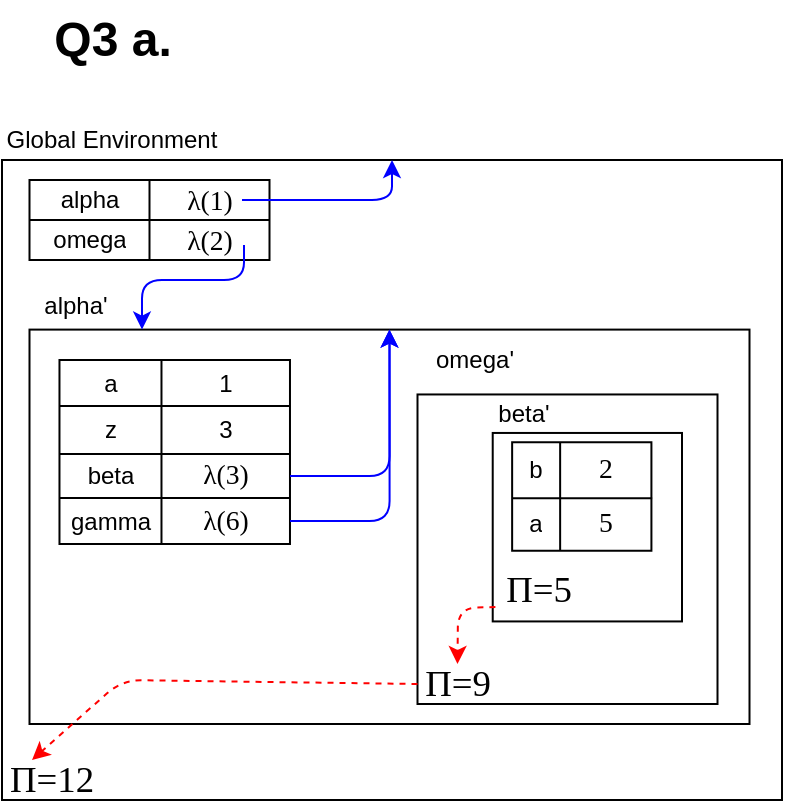 <mxfile version="14.4.9" type="github">
  <diagram id="hYJRWeMBrIbRIrvEc9ca" name="Page-1">
    <mxGraphModel dx="1209" dy="586" grid="1" gridSize="10" guides="1" tooltips="1" connect="1" arrows="1" fold="1" page="1" pageScale="1" pageWidth="850" pageHeight="1100" math="1" shadow="0">
      <root>
        <mxCell id="0" />
        <mxCell id="1" parent="0" />
        <mxCell id="V1MWa0irsegb_5Kvw5M2-1" value="" style="rounded=0;whiteSpace=wrap;html=1;" vertex="1" parent="1">
          <mxGeometry x="140" y="130" width="390" height="320" as="geometry" />
        </mxCell>
        <mxCell id="V1MWa0irsegb_5Kvw5M2-191" value="" style="group" vertex="1" connectable="0" parent="1">
          <mxGeometry x="153.75" y="192" width="376.25" height="228" as="geometry" />
        </mxCell>
        <mxCell id="V1MWa0irsegb_5Kvw5M2-79" value="" style="rounded=0;whiteSpace=wrap;html=1;" vertex="1" parent="V1MWa0irsegb_5Kvw5M2-191">
          <mxGeometry y="22.8" width="360" height="197.2" as="geometry" />
        </mxCell>
        <mxCell id="V1MWa0irsegb_5Kvw5M2-81" value="alpha&#39;" style="text;html=1;strokeColor=none;fillColor=none;align=center;verticalAlign=middle;whiteSpace=wrap;rounded=0;" vertex="1" parent="V1MWa0irsegb_5Kvw5M2-191">
          <mxGeometry x="0.229" width="45.655" height="21.714" as="geometry" />
        </mxCell>
        <mxCell id="V1MWa0irsegb_5Kvw5M2-195" value="" style="shape=table;html=1;whiteSpace=wrap;startSize=0;container=1;collapsible=0;childLayout=tableLayout;" vertex="1" parent="V1MWa0irsegb_5Kvw5M2-191">
          <mxGeometry x="14.99" y="38.003" width="115.25" height="91.993" as="geometry" />
        </mxCell>
        <mxCell id="V1MWa0irsegb_5Kvw5M2-218" value="" style="shape=partialRectangle;html=1;whiteSpace=wrap;collapsible=0;dropTarget=0;pointerEvents=0;fillColor=none;top=0;left=0;bottom=0;right=0;points=[[0,0.5],[1,0.5]];portConstraint=eastwest;" vertex="1" parent="V1MWa0irsegb_5Kvw5M2-195">
          <mxGeometry width="115.25" height="23" as="geometry" />
        </mxCell>
        <mxCell id="V1MWa0irsegb_5Kvw5M2-219" value="&lt;span&gt;a&lt;/span&gt;" style="shape=partialRectangle;html=1;whiteSpace=wrap;connectable=0;overflow=hidden;fillColor=none;top=0;left=0;bottom=0;right=0;" vertex="1" parent="V1MWa0irsegb_5Kvw5M2-218">
          <mxGeometry width="51" height="23" as="geometry" />
        </mxCell>
        <mxCell id="V1MWa0irsegb_5Kvw5M2-220" value="1" style="shape=partialRectangle;html=1;whiteSpace=wrap;connectable=0;overflow=hidden;fillColor=none;top=0;left=0;bottom=0;right=0;" vertex="1" parent="V1MWa0irsegb_5Kvw5M2-218">
          <mxGeometry x="51" width="64" height="23" as="geometry" />
        </mxCell>
        <mxCell id="V1MWa0irsegb_5Kvw5M2-221" value="" style="shape=partialRectangle;html=1;whiteSpace=wrap;collapsible=0;dropTarget=0;pointerEvents=0;fillColor=none;top=0;left=0;bottom=0;right=0;points=[[0,0.5],[1,0.5]];portConstraint=eastwest;" vertex="1" parent="V1MWa0irsegb_5Kvw5M2-195">
          <mxGeometry y="23" width="115.25" height="24" as="geometry" />
        </mxCell>
        <mxCell id="V1MWa0irsegb_5Kvw5M2-222" value="&lt;span&gt;z&lt;/span&gt;" style="shape=partialRectangle;html=1;whiteSpace=wrap;connectable=0;overflow=hidden;fillColor=none;top=0;left=0;bottom=0;right=0;" vertex="1" parent="V1MWa0irsegb_5Kvw5M2-221">
          <mxGeometry width="51" height="24" as="geometry" />
        </mxCell>
        <mxCell id="V1MWa0irsegb_5Kvw5M2-223" value="&lt;span&gt;3&lt;/span&gt;" style="shape=partialRectangle;html=1;whiteSpace=wrap;connectable=0;overflow=hidden;fillColor=none;top=0;left=0;bottom=0;right=0;" vertex="1" parent="V1MWa0irsegb_5Kvw5M2-221">
          <mxGeometry x="51" width="64" height="24" as="geometry" />
        </mxCell>
        <mxCell id="V1MWa0irsegb_5Kvw5M2-230" value="" style="shape=partialRectangle;html=1;whiteSpace=wrap;collapsible=0;dropTarget=0;pointerEvents=0;fillColor=none;top=0;left=0;bottom=0;right=0;points=[[0,0.5],[1,0.5]];portConstraint=eastwest;" vertex="1" parent="V1MWa0irsegb_5Kvw5M2-195">
          <mxGeometry y="47" width="115.25" height="22" as="geometry" />
        </mxCell>
        <mxCell id="V1MWa0irsegb_5Kvw5M2-231" value="&lt;span&gt;beta&lt;/span&gt;" style="shape=partialRectangle;html=1;whiteSpace=wrap;connectable=0;overflow=hidden;fillColor=none;top=0;left=0;bottom=0;right=0;" vertex="1" parent="V1MWa0irsegb_5Kvw5M2-230">
          <mxGeometry width="51" height="22" as="geometry" />
        </mxCell>
        <mxCell id="V1MWa0irsegb_5Kvw5M2-232" value="&lt;span style=&quot;font-family: &amp;#34;katex_math&amp;#34; , &amp;#34;times new roman&amp;#34; , &amp;#34;times&amp;#34; , serif ; font-size: 13.8px&quot;&gt;λ(3)&lt;/span&gt;" style="shape=partialRectangle;html=1;whiteSpace=wrap;connectable=0;overflow=hidden;fillColor=none;top=0;left=0;bottom=0;right=0;" vertex="1" parent="V1MWa0irsegb_5Kvw5M2-230">
          <mxGeometry x="51" width="64" height="22" as="geometry" />
        </mxCell>
        <mxCell id="V1MWa0irsegb_5Kvw5M2-259" value="" style="shape=partialRectangle;html=1;whiteSpace=wrap;collapsible=0;dropTarget=0;pointerEvents=0;fillColor=none;top=0;left=0;bottom=0;right=0;points=[[0,0.5],[1,0.5]];portConstraint=eastwest;" vertex="1" parent="V1MWa0irsegb_5Kvw5M2-195">
          <mxGeometry y="69" width="115.25" height="23" as="geometry" />
        </mxCell>
        <mxCell id="V1MWa0irsegb_5Kvw5M2-260" value="gamma" style="shape=partialRectangle;html=1;whiteSpace=wrap;connectable=0;overflow=hidden;fillColor=none;top=0;left=0;bottom=0;right=0;" vertex="1" parent="V1MWa0irsegb_5Kvw5M2-259">
          <mxGeometry width="51" height="23" as="geometry" />
        </mxCell>
        <mxCell id="V1MWa0irsegb_5Kvw5M2-261" value="&lt;span style=&quot;font-family: &amp;#34;katex_math&amp;#34; , &amp;#34;times new roman&amp;#34; , &amp;#34;times&amp;#34; , serif ; font-size: 13.8px&quot;&gt;λ(6)&lt;/span&gt;" style="shape=partialRectangle;html=1;whiteSpace=wrap;connectable=0;overflow=hidden;fillColor=none;top=0;left=0;bottom=0;right=0;" vertex="1" parent="V1MWa0irsegb_5Kvw5M2-259">
          <mxGeometry x="51" width="64" height="23" as="geometry" />
        </mxCell>
        <mxCell id="V1MWa0irsegb_5Kvw5M2-224" value="" style="edgeStyle=segmentEdgeStyle;endArrow=classic;html=1;strokeColor=#0000FF;entryX=0.5;entryY=0;entryDx=0;entryDy=0;exitX=1;exitY=0.5;exitDx=0;exitDy=0;" edge="1" parent="V1MWa0irsegb_5Kvw5M2-191" source="V1MWa0irsegb_5Kvw5M2-230" target="V1MWa0irsegb_5Kvw5M2-79">
          <mxGeometry width="50" height="50" relative="1" as="geometry">
            <mxPoint x="162.25" y="119.429" as="sourcePoint" />
            <mxPoint x="162.25" y="67.314" as="targetPoint" />
          </mxGeometry>
        </mxCell>
        <mxCell id="V1MWa0irsegb_5Kvw5M2-225" value="" style="edgeStyle=segmentEdgeStyle;endArrow=classic;html=1;strokeColor=#0000FF;entryX=0.5;entryY=0;entryDx=0;entryDy=0;exitX=1;exitY=0.5;exitDx=0;exitDy=0;" edge="1" parent="V1MWa0irsegb_5Kvw5M2-191" source="V1MWa0irsegb_5Kvw5M2-259" target="V1MWa0irsegb_5Kvw5M2-79">
          <mxGeometry width="50" height="50" relative="1" as="geometry">
            <mxPoint x="162.25" y="143.314" as="sourcePoint" />
            <mxPoint x="192.25" y="59.714" as="targetPoint" />
          </mxGeometry>
        </mxCell>
        <mxCell id="V1MWa0irsegb_5Kvw5M2-211" value="" style="endArrow=classic;html=1;dashed=1;strokeColor=#FF0000;exitX=0;exitY=0.5;exitDx=0;exitDy=0;" edge="1" parent="V1MWa0irsegb_5Kvw5M2-191" source="V1MWa0irsegb_5Kvw5M2-208" target="V1MWa0irsegb_5Kvw5M2-199">
          <mxGeometry width="50" height="50" relative="1" as="geometry">
            <mxPoint x="199.25" y="164" as="sourcePoint" />
            <mxPoint x="-23.75" y="104.941" as="targetPoint" />
          </mxGeometry>
        </mxCell>
        <mxCell id="V1MWa0irsegb_5Kvw5M2-193" value="" style="rounded=0;whiteSpace=wrap;html=1;" vertex="1" parent="V1MWa0irsegb_5Kvw5M2-191">
          <mxGeometry x="194" y="55.23" width="150" height="154.77" as="geometry" />
        </mxCell>
        <mxCell id="V1MWa0irsegb_5Kvw5M2-194" value="omega&#39;" style="text;html=1;strokeColor=none;fillColor=none;align=center;verticalAlign=middle;whiteSpace=wrap;rounded=0;" vertex="1" parent="V1MWa0irsegb_5Kvw5M2-191">
          <mxGeometry x="197.75" y="27.006" width="48.75" height="21.714" as="geometry" />
        </mxCell>
        <mxCell id="V1MWa0irsegb_5Kvw5M2-216" value="" style="group" vertex="1" connectable="0" parent="V1MWa0irsegb_5Kvw5M2-191">
          <mxGeometry x="226.25" y="48.716" width="150" height="147.657" as="geometry" />
        </mxCell>
        <mxCell id="V1MWa0irsegb_5Kvw5M2-202" value="" style="rounded=0;whiteSpace=wrap;html=1;" vertex="1" parent="V1MWa0irsegb_5Kvw5M2-216">
          <mxGeometry x="5.36" y="25.76" width="94.64" height="94.24" as="geometry" />
        </mxCell>
        <mxCell id="V1MWa0irsegb_5Kvw5M2-203" value="beta&#39;" style="text;html=1;strokeColor=none;fillColor=none;align=center;verticalAlign=middle;whiteSpace=wrap;rounded=0;" vertex="1" parent="V1MWa0irsegb_5Kvw5M2-216">
          <mxGeometry x="6.696" width="27.857" height="32.813" as="geometry" />
        </mxCell>
        <mxCell id="V1MWa0irsegb_5Kvw5M2-204" value="" style="shape=table;html=1;whiteSpace=wrap;startSize=0;container=1;collapsible=0;childLayout=tableLayout;" vertex="1" parent="V1MWa0irsegb_5Kvw5M2-216">
          <mxGeometry x="15.07" y="30.4" width="69.64" height="54.286" as="geometry" />
        </mxCell>
        <mxCell id="V1MWa0irsegb_5Kvw5M2-205" value="" style="shape=partialRectangle;html=1;whiteSpace=wrap;collapsible=0;dropTarget=0;pointerEvents=0;fillColor=none;top=0;left=0;bottom=0;right=0;points=[[0,0.5],[1,0.5]];portConstraint=eastwest;" vertex="1" parent="V1MWa0irsegb_5Kvw5M2-204">
          <mxGeometry width="69.64" height="28" as="geometry" />
        </mxCell>
        <mxCell id="V1MWa0irsegb_5Kvw5M2-206" value="b" style="shape=partialRectangle;html=1;whiteSpace=wrap;connectable=0;overflow=hidden;fillColor=none;top=0;left=0;bottom=0;right=0;" vertex="1" parent="V1MWa0irsegb_5Kvw5M2-205">
          <mxGeometry width="24" height="28" as="geometry" />
        </mxCell>
        <mxCell id="V1MWa0irsegb_5Kvw5M2-207" value="&lt;span style=&quot;font-family: &amp;#34;katex_math&amp;#34; , &amp;#34;times new roman&amp;#34; , &amp;#34;times&amp;#34; , serif ; font-size: 1.15em&quot;&gt;2&lt;/span&gt;" style="shape=partialRectangle;html=1;whiteSpace=wrap;connectable=0;overflow=hidden;fillColor=none;top=0;left=0;bottom=0;right=0;" vertex="1" parent="V1MWa0irsegb_5Kvw5M2-205">
          <mxGeometry x="24" width="46" height="28" as="geometry" />
        </mxCell>
        <mxCell id="V1MWa0irsegb_5Kvw5M2-242" value="" style="shape=partialRectangle;html=1;whiteSpace=wrap;collapsible=0;dropTarget=0;pointerEvents=0;fillColor=none;top=0;left=0;bottom=0;right=0;points=[[0,0.5],[1,0.5]];portConstraint=eastwest;" vertex="1" parent="V1MWa0irsegb_5Kvw5M2-204">
          <mxGeometry y="28" width="69.64" height="26" as="geometry" />
        </mxCell>
        <mxCell id="V1MWa0irsegb_5Kvw5M2-243" value="a" style="shape=partialRectangle;html=1;whiteSpace=wrap;connectable=0;overflow=hidden;fillColor=none;top=0;left=0;bottom=0;right=0;" vertex="1" parent="V1MWa0irsegb_5Kvw5M2-242">
          <mxGeometry width="24" height="26" as="geometry" />
        </mxCell>
        <mxCell id="V1MWa0irsegb_5Kvw5M2-244" value="&lt;span style=&quot;font-family: &amp;#34;katex_math&amp;#34; , &amp;#34;times new roman&amp;#34; , &amp;#34;times&amp;#34; , serif ; font-size: 13.8px&quot;&gt;5&lt;/span&gt;" style="shape=partialRectangle;html=1;whiteSpace=wrap;connectable=0;overflow=hidden;fillColor=none;top=0;left=0;bottom=0;right=0;" vertex="1" parent="V1MWa0irsegb_5Kvw5M2-242">
          <mxGeometry x="24" width="46" height="26" as="geometry" />
        </mxCell>
        <mxCell id="V1MWa0irsegb_5Kvw5M2-208" value="&lt;span style=&quot;font-family: &amp;#34;katex_main&amp;#34; , &amp;#34;times new roman&amp;#34; , &amp;#34;times&amp;#34; , serif ; font-size: 18.4px&quot;&gt;Π=5&lt;/span&gt;" style="text;html=1;strokeColor=none;fillColor=none;align=center;verticalAlign=middle;whiteSpace=wrap;rounded=0;" vertex="1" parent="V1MWa0irsegb_5Kvw5M2-216">
          <mxGeometry x="6.697" y="88.188" width="42.857" height="32.813" as="geometry" />
        </mxCell>
        <mxCell id="V1MWa0irsegb_5Kvw5M2-199" value="&lt;span style=&quot;font-family: &amp;#34;katex_main&amp;#34; , &amp;#34;times new roman&amp;#34; , &amp;#34;times&amp;#34; , serif ; font-size: 18.4px&quot;&gt;Π=9&lt;/span&gt;" style="text;html=1;strokeColor=none;fillColor=none;align=center;verticalAlign=middle;whiteSpace=wrap;rounded=0;" vertex="1" parent="V1MWa0irsegb_5Kvw5M2-191">
          <mxGeometry x="194" y="190" width="40" height="20" as="geometry" />
        </mxCell>
        <mxCell id="V1MWa0irsegb_5Kvw5M2-265" value="" style="endArrow=classic;html=1;dashed=1;entryX=0.5;entryY=0;entryDx=0;entryDy=0;strokeColor=#FF0000;exitX=0;exitY=0.75;exitDx=0;exitDy=0;" edge="1" parent="V1MWa0irsegb_5Kvw5M2-191" source="V1MWa0irsegb_5Kvw5M2-208" target="V1MWa0irsegb_5Kvw5M2-199">
          <mxGeometry width="50" height="50" relative="1" as="geometry">
            <mxPoint x="204" y="210" as="sourcePoint" />
            <mxPoint x="11.25" y="248" as="targetPoint" />
            <Array as="points">
              <mxPoint x="214.25" y="162" />
            </Array>
          </mxGeometry>
        </mxCell>
        <mxCell id="V1MWa0irsegb_5Kvw5M2-2" value="Global Environment" style="text;html=1;strokeColor=none;fillColor=none;align=center;verticalAlign=middle;whiteSpace=wrap;rounded=0;" vertex="1" parent="1">
          <mxGeometry x="140" y="110" width="110" height="20" as="geometry" />
        </mxCell>
        <mxCell id="V1MWa0irsegb_5Kvw5M2-74" value="&lt;span style=&quot;font-family: &amp;#34;katex_main&amp;#34; , &amp;#34;times new roman&amp;#34; , &amp;#34;times&amp;#34; , serif ; font-size: 18.4px&quot;&gt;Π=12&lt;/span&gt;" style="text;html=1;strokeColor=none;fillColor=none;align=center;verticalAlign=middle;whiteSpace=wrap;rounded=0;" vertex="1" parent="1">
          <mxGeometry x="145" y="430" width="40" height="20" as="geometry" />
        </mxCell>
        <mxCell id="V1MWa0irsegb_5Kvw5M2-87" value="" style="endArrow=classic;html=1;dashed=1;entryX=0.25;entryY=0;entryDx=0;entryDy=0;strokeColor=#FF0000;exitX=0;exitY=0.5;exitDx=0;exitDy=0;" edge="1" parent="1" source="V1MWa0irsegb_5Kvw5M2-199" target="V1MWa0irsegb_5Kvw5M2-74">
          <mxGeometry width="50" height="50" relative="1" as="geometry">
            <mxPoint x="165" y="360" as="sourcePoint" />
            <mxPoint x="210" y="410" as="targetPoint" />
            <Array as="points">
              <mxPoint x="200" y="390" />
            </Array>
          </mxGeometry>
        </mxCell>
        <mxCell id="V1MWa0irsegb_5Kvw5M2-90" value="Q3 a." style="text;strokeColor=none;fillColor=none;html=1;fontSize=24;fontStyle=1;verticalAlign=middle;align=center;" vertex="1" parent="1">
          <mxGeometry x="145" y="50" width="100" height="40" as="geometry" />
        </mxCell>
        <mxCell id="V1MWa0irsegb_5Kvw5M2-180" value="" style="shape=table;html=1;whiteSpace=wrap;startSize=0;container=1;collapsible=0;childLayout=tableLayout;" vertex="1" parent="1">
          <mxGeometry x="153.75" y="140" width="120" height="40" as="geometry" />
        </mxCell>
        <mxCell id="V1MWa0irsegb_5Kvw5M2-181" value="" style="shape=partialRectangle;html=1;whiteSpace=wrap;collapsible=0;dropTarget=0;pointerEvents=0;fillColor=none;top=0;left=0;bottom=0;right=0;points=[[0,0.5],[1,0.5]];portConstraint=eastwest;" vertex="1" parent="V1MWa0irsegb_5Kvw5M2-180">
          <mxGeometry width="120" height="20" as="geometry" />
        </mxCell>
        <mxCell id="V1MWa0irsegb_5Kvw5M2-182" value="alpha" style="shape=partialRectangle;html=1;whiteSpace=wrap;connectable=0;overflow=hidden;fillColor=none;top=0;left=0;bottom=0;right=0;" vertex="1" parent="V1MWa0irsegb_5Kvw5M2-181">
          <mxGeometry width="60" height="20" as="geometry" />
        </mxCell>
        <mxCell id="V1MWa0irsegb_5Kvw5M2-183" value="&lt;span style=&quot;font-family: &amp;#34;katex_math&amp;#34; , &amp;#34;times new roman&amp;#34; , &amp;#34;times&amp;#34; , serif ; font-size: 13.8px&quot;&gt;λ(1)&lt;/span&gt;" style="shape=partialRectangle;html=1;whiteSpace=wrap;connectable=0;overflow=hidden;fillColor=none;top=0;left=0;bottom=0;right=0;" vertex="1" parent="V1MWa0irsegb_5Kvw5M2-181">
          <mxGeometry x="60" width="60" height="20" as="geometry" />
        </mxCell>
        <mxCell id="V1MWa0irsegb_5Kvw5M2-184" value="" style="shape=partialRectangle;html=1;whiteSpace=wrap;collapsible=0;dropTarget=0;pointerEvents=0;fillColor=none;top=0;left=0;bottom=0;right=0;points=[[0,0.5],[1,0.5]];portConstraint=eastwest;" vertex="1" parent="V1MWa0irsegb_5Kvw5M2-180">
          <mxGeometry y="20" width="120" height="20" as="geometry" />
        </mxCell>
        <mxCell id="V1MWa0irsegb_5Kvw5M2-185" value="omega" style="shape=partialRectangle;html=1;whiteSpace=wrap;connectable=0;overflow=hidden;fillColor=none;top=0;left=0;bottom=0;right=0;" vertex="1" parent="V1MWa0irsegb_5Kvw5M2-184">
          <mxGeometry width="60" height="20" as="geometry" />
        </mxCell>
        <mxCell id="V1MWa0irsegb_5Kvw5M2-186" value="&lt;span style=&quot;font-family: &amp;#34;katex_math&amp;#34; , &amp;#34;times new roman&amp;#34; , &amp;#34;times&amp;#34; , serif ; font-size: 13.8px&quot;&gt;λ(2)&lt;/span&gt;" style="shape=partialRectangle;html=1;whiteSpace=wrap;connectable=0;overflow=hidden;fillColor=none;top=0;left=0;bottom=0;right=0;" vertex="1" parent="V1MWa0irsegb_5Kvw5M2-184">
          <mxGeometry x="60" width="60" height="20" as="geometry" />
        </mxCell>
        <mxCell id="V1MWa0irsegb_5Kvw5M2-76" value="" style="edgeStyle=segmentEdgeStyle;endArrow=classic;html=1;strokeColor=#0000FF;entryX=0.5;entryY=0;entryDx=0;entryDy=0;" edge="1" parent="1" target="V1MWa0irsegb_5Kvw5M2-1">
          <mxGeometry width="50" height="50" relative="1" as="geometry">
            <mxPoint x="260" y="150" as="sourcePoint" />
            <mxPoint x="290" y="130" as="targetPoint" />
            <Array as="points">
              <mxPoint x="335" y="150" />
            </Array>
          </mxGeometry>
        </mxCell>
        <mxCell id="V1MWa0irsegb_5Kvw5M2-187" value="" style="edgeStyle=segmentEdgeStyle;endArrow=classic;html=1;strokeColor=#0000FF;" edge="1" parent="1" target="V1MWa0irsegb_5Kvw5M2-79">
          <mxGeometry width="50" height="50" relative="1" as="geometry">
            <mxPoint x="261" y="172.5" as="sourcePoint" />
            <mxPoint x="280" y="147.5" as="targetPoint" />
            <Array as="points">
              <mxPoint x="261" y="190" />
              <mxPoint x="210" y="190" />
            </Array>
          </mxGeometry>
        </mxCell>
      </root>
    </mxGraphModel>
  </diagram>
</mxfile>
